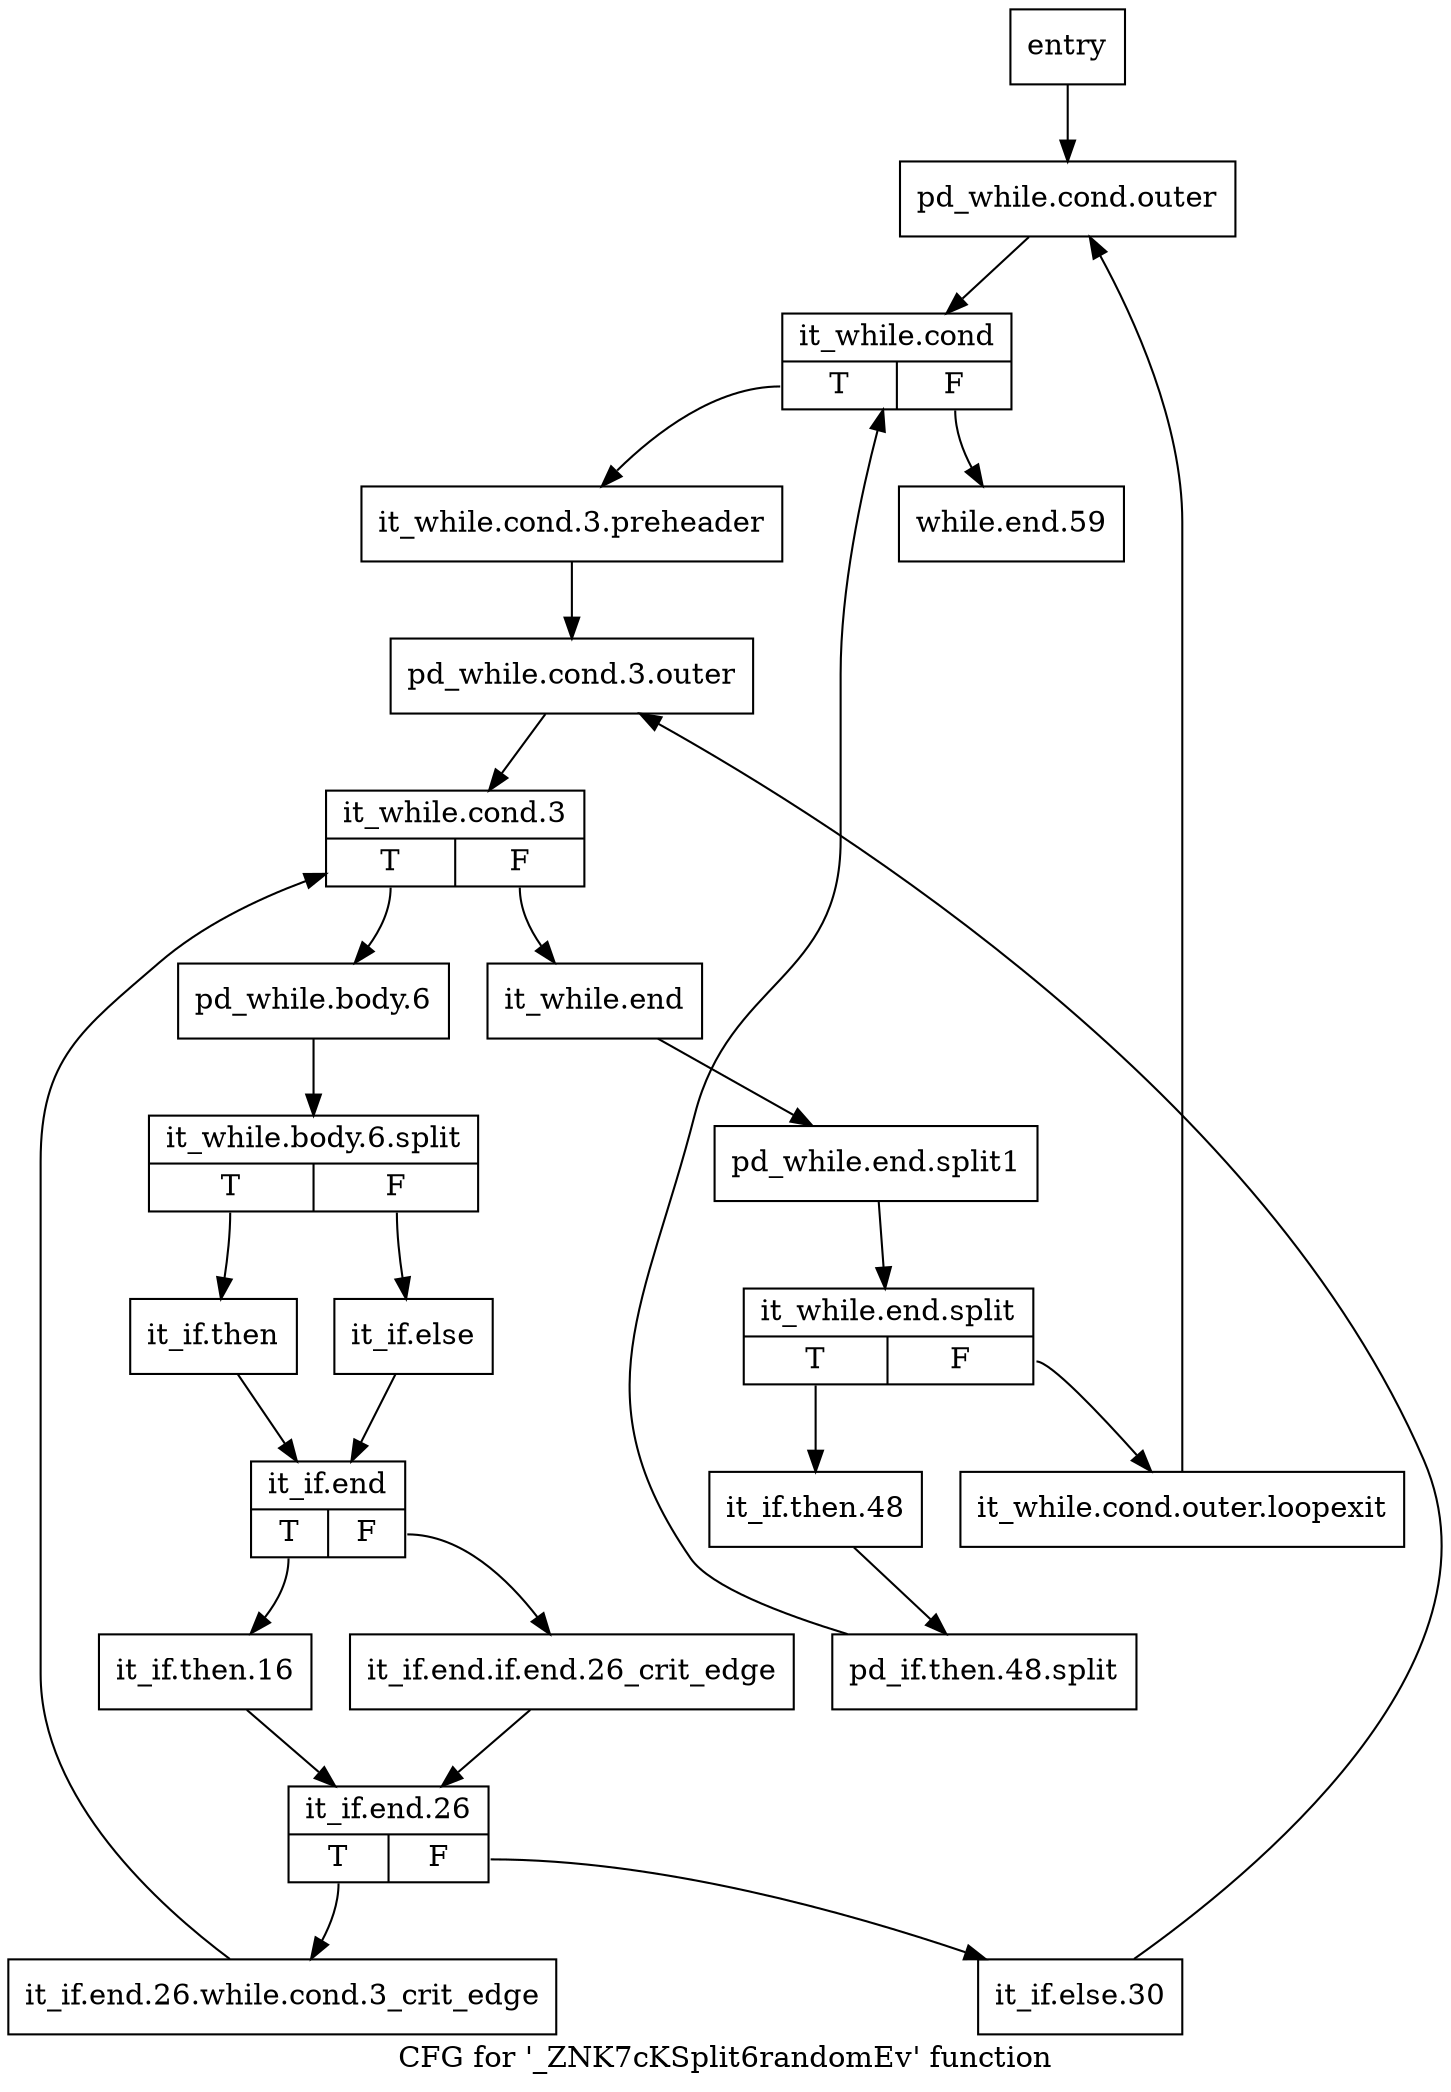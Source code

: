 digraph "CFG for '_ZNK7cKSplit6randomEv' function" {
	label="CFG for '_ZNK7cKSplit6randomEv' function";

	Node0x1fcc860 [shape=record,label="{entry}"];
	Node0x1fcc860 -> Node0x1fcc900;
	Node0x1fcc8b0 [shape=record,label="{it_while.cond.outer.loopexit}"];
	Node0x1fcc8b0 -> Node0x1fcc900;
	Node0x1fcc900 [shape=record,label="{pd_while.cond.outer}"];
	Node0x1fcc900 -> Node0x1fcc950;
	Node0x1fcc950 [shape=record,label="{it_while.cond|{<s0>T|<s1>F}}"];
	Node0x1fcc950:s0 -> Node0x1fcc9a0;
	Node0x1fcc950:s1 -> Node0x1fcce00;
	Node0x1fcc9a0 [shape=record,label="{it_while.cond.3.preheader}"];
	Node0x1fcc9a0 -> Node0x1fcc9f0;
	Node0x1fcc9f0 [shape=record,label="{pd_while.cond.3.outer}"];
	Node0x1fcc9f0 -> Node0x1fcca40;
	Node0x1fcca40 [shape=record,label="{it_while.cond.3|{<s0>T|<s1>F}}"];
	Node0x1fcca40:s0 -> Node0x1fcca90;
	Node0x1fcca40:s1 -> Node0x1fccd60;
	Node0x1fcca90 [shape=record,label="{pd_while.body.6}"];
	Node0x1fcca90 -> Node0x2431240;
	Node0x2431240 [shape=record,label="{it_while.body.6.split|{<s0>T|<s1>F}}"];
	Node0x2431240:s0 -> Node0x1fccae0;
	Node0x2431240:s1 -> Node0x1fccb30;
	Node0x1fccae0 [shape=record,label="{it_if.then}"];
	Node0x1fccae0 -> Node0x1fccb80;
	Node0x1fccb30 [shape=record,label="{it_if.else}"];
	Node0x1fccb30 -> Node0x1fccb80;
	Node0x1fccb80 [shape=record,label="{it_if.end|{<s0>T|<s1>F}}"];
	Node0x1fccb80:s0 -> Node0x1fccc20;
	Node0x1fccb80:s1 -> Node0x1fccbd0;
	Node0x1fccbd0 [shape=record,label="{it_if.end.if.end.26_crit_edge}"];
	Node0x1fccbd0 -> Node0x1fccc70;
	Node0x1fccc20 [shape=record,label="{it_if.then.16}"];
	Node0x1fccc20 -> Node0x1fccc70;
	Node0x1fccc70 [shape=record,label="{it_if.end.26|{<s0>T|<s1>F}}"];
	Node0x1fccc70:s0 -> Node0x1fcccc0;
	Node0x1fccc70:s1 -> Node0x1fccd10;
	Node0x1fcccc0 [shape=record,label="{it_if.end.26.while.cond.3_crit_edge}"];
	Node0x1fcccc0 -> Node0x1fcca40;
	Node0x1fccd10 [shape=record,label="{it_if.else.30}"];
	Node0x1fccd10 -> Node0x1fcc9f0;
	Node0x1fccd60 [shape=record,label="{it_while.end}"];
	Node0x1fccd60 -> Node0x2754c60;
	Node0x2754c60 [shape=record,label="{pd_while.end.split1}"];
	Node0x2754c60 -> Node0x452aaf0;
	Node0x452aaf0 [shape=record,label="{it_while.end.split|{<s0>T|<s1>F}}"];
	Node0x452aaf0:s0 -> Node0x1fccdb0;
	Node0x452aaf0:s1 -> Node0x1fcc8b0;
	Node0x1fccdb0 [shape=record,label="{it_if.then.48}"];
	Node0x1fccdb0 -> Node0x2431060;
	Node0x2431060 [shape=record,label="{pd_if.then.48.split}"];
	Node0x2431060 -> Node0x1fcc950;
	Node0x1fcce00 [shape=record,label="{while.end.59}"];
}
